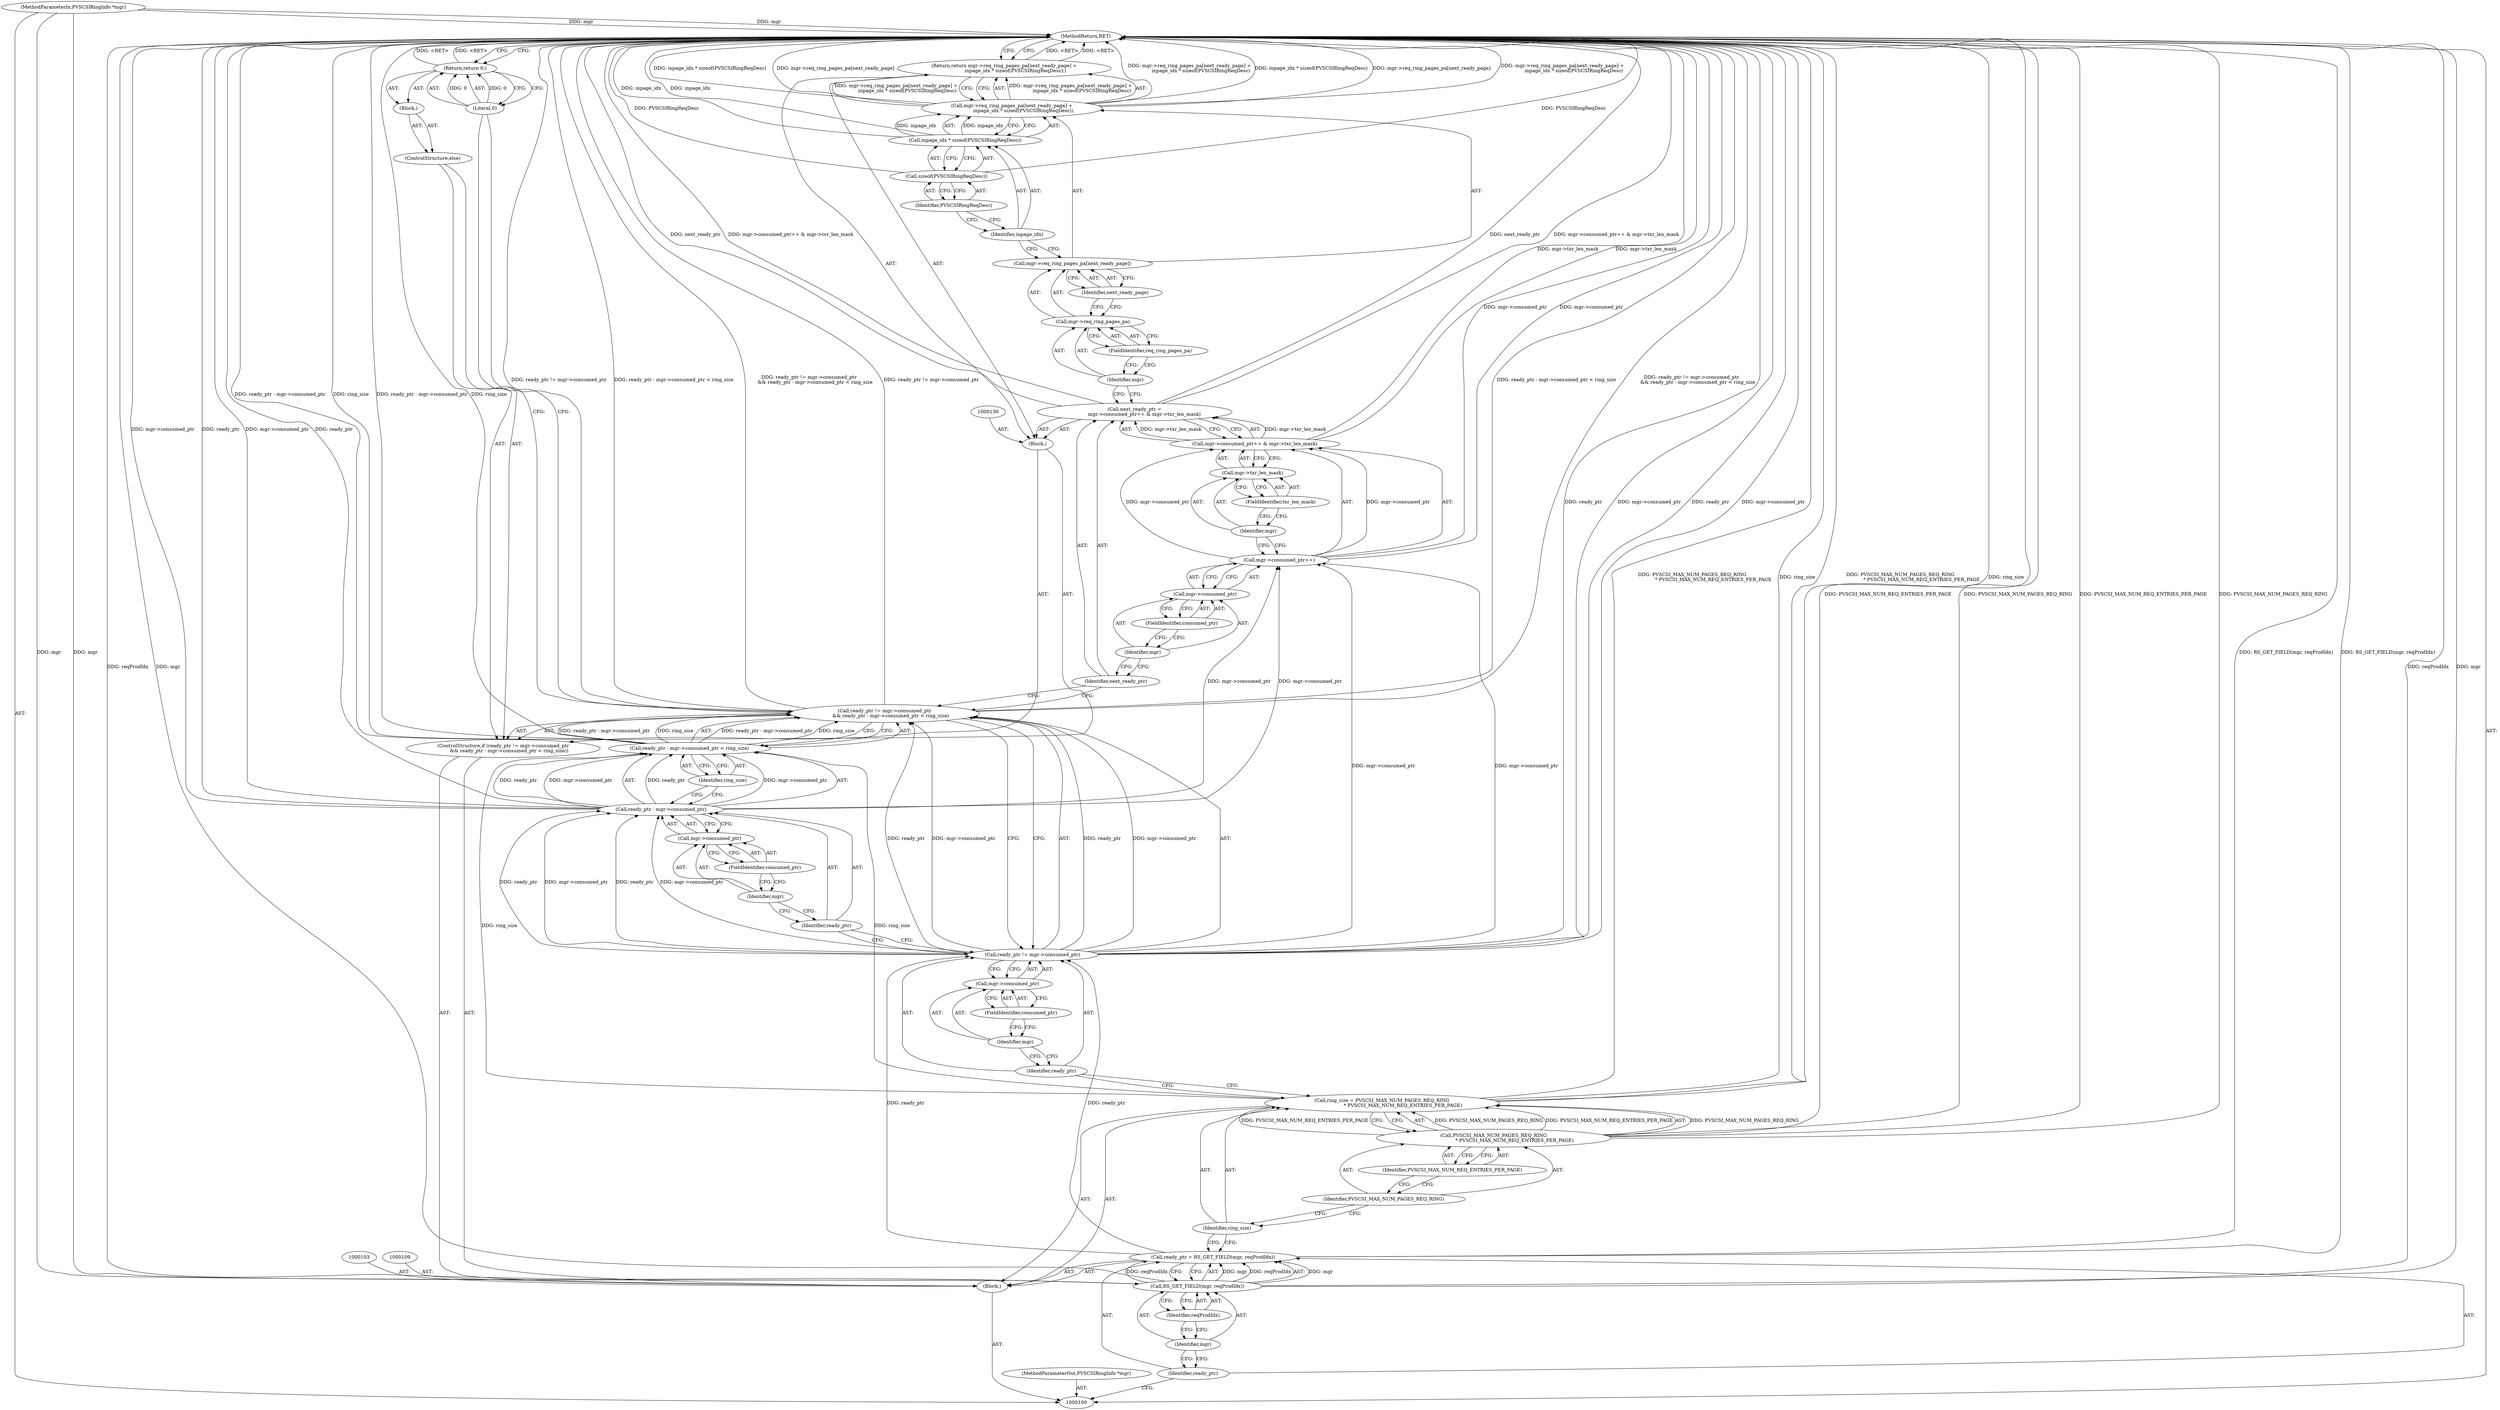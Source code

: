 digraph "0_qemu_d251157ac1928191af851d199a9ff255d330bec9" {
"1000156" [label="(MethodReturn,RET)"];
"1000101" [label="(MethodParameterIn,PVSCSIRingInfo *mgr)"];
"1000226" [label="(MethodParameterOut,PVSCSIRingInfo *mgr)"];
"1000133" [label="(Call,mgr->consumed_ptr++ & mgr->txr_len_mask)"];
"1000134" [label="(Call,mgr->consumed_ptr++)"];
"1000135" [label="(Call,mgr->consumed_ptr)"];
"1000136" [label="(Identifier,mgr)"];
"1000137" [label="(FieldIdentifier,consumed_ptr)"];
"1000138" [label="(Call,mgr->txr_len_mask)"];
"1000139" [label="(Identifier,mgr)"];
"1000140" [label="(FieldIdentifier,txr_len_mask)"];
"1000142" [label="(Call,mgr->req_ring_pages_pa[next_ready_page] +\n               inpage_idx * sizeof(PVSCSIRingReqDesc))"];
"1000143" [label="(Call,mgr->req_ring_pages_pa[next_ready_page])"];
"1000144" [label="(Call,mgr->req_ring_pages_pa)"];
"1000145" [label="(Identifier,mgr)"];
"1000146" [label="(FieldIdentifier,req_ring_pages_pa)"];
"1000147" [label="(Identifier,next_ready_page)"];
"1000141" [label="(Return,return mgr->req_ring_pages_pa[next_ready_page] +\n               inpage_idx * sizeof(PVSCSIRingReqDesc);)"];
"1000148" [label="(Call,inpage_idx * sizeof(PVSCSIRingReqDesc))"];
"1000149" [label="(Identifier,inpage_idx)"];
"1000150" [label="(Call,sizeof(PVSCSIRingReqDesc))"];
"1000151" [label="(Identifier,PVSCSIRingReqDesc)"];
"1000153" [label="(Block,)"];
"1000152" [label="(ControlStructure,else)"];
"1000155" [label="(Literal,0)"];
"1000154" [label="(Return,return 0;)"];
"1000102" [label="(Block,)"];
"1000104" [label="(Call,ready_ptr = RS_GET_FIELD(mgr, reqProdIdx))"];
"1000105" [label="(Identifier,ready_ptr)"];
"1000106" [label="(Call,RS_GET_FIELD(mgr, reqProdIdx))"];
"1000107" [label="(Identifier,mgr)"];
"1000108" [label="(Identifier,reqProdIdx)"];
"1000110" [label="(Call,ring_size = PVSCSI_MAX_NUM_PAGES_REQ_RING\n                            * PVSCSI_MAX_NUM_REQ_ENTRIES_PER_PAGE)"];
"1000111" [label="(Identifier,ring_size)"];
"1000112" [label="(Call,PVSCSI_MAX_NUM_PAGES_REQ_RING\n                            * PVSCSI_MAX_NUM_REQ_ENTRIES_PER_PAGE)"];
"1000113" [label="(Identifier,PVSCSI_MAX_NUM_PAGES_REQ_RING)"];
"1000114" [label="(Identifier,PVSCSI_MAX_NUM_REQ_ENTRIES_PER_PAGE)"];
"1000119" [label="(Call,mgr->consumed_ptr)"];
"1000120" [label="(Identifier,mgr)"];
"1000121" [label="(FieldIdentifier,consumed_ptr)"];
"1000115" [label="(ControlStructure,if (ready_ptr != mgr->consumed_ptr\n        && ready_ptr - mgr->consumed_ptr < ring_size))"];
"1000116" [label="(Call,ready_ptr != mgr->consumed_ptr\n        && ready_ptr - mgr->consumed_ptr < ring_size)"];
"1000117" [label="(Call,ready_ptr != mgr->consumed_ptr)"];
"1000118" [label="(Identifier,ready_ptr)"];
"1000122" [label="(Call,ready_ptr - mgr->consumed_ptr < ring_size)"];
"1000123" [label="(Call,ready_ptr - mgr->consumed_ptr)"];
"1000124" [label="(Identifier,ready_ptr)"];
"1000125" [label="(Call,mgr->consumed_ptr)"];
"1000126" [label="(Identifier,mgr)"];
"1000127" [label="(FieldIdentifier,consumed_ptr)"];
"1000128" [label="(Identifier,ring_size)"];
"1000131" [label="(Call,next_ready_ptr =\n             mgr->consumed_ptr++ & mgr->txr_len_mask)"];
"1000132" [label="(Identifier,next_ready_ptr)"];
"1000129" [label="(Block,)"];
"1000156" -> "1000100"  [label="AST: "];
"1000156" -> "1000141"  [label="CFG: "];
"1000156" -> "1000154"  [label="CFG: "];
"1000141" -> "1000156"  [label="DDG: <RET>"];
"1000116" -> "1000156"  [label="DDG: ready_ptr != mgr->consumed_ptr"];
"1000116" -> "1000156"  [label="DDG: ready_ptr - mgr->consumed_ptr < ring_size"];
"1000116" -> "1000156"  [label="DDG: ready_ptr != mgr->consumed_ptr\n        && ready_ptr - mgr->consumed_ptr < ring_size"];
"1000142" -> "1000156"  [label="DDG: mgr->req_ring_pages_pa[next_ready_page] +\n               inpage_idx * sizeof(PVSCSIRingReqDesc)"];
"1000142" -> "1000156"  [label="DDG: inpage_idx * sizeof(PVSCSIRingReqDesc)"];
"1000142" -> "1000156"  [label="DDG: mgr->req_ring_pages_pa[next_ready_page]"];
"1000123" -> "1000156"  [label="DDG: mgr->consumed_ptr"];
"1000123" -> "1000156"  [label="DDG: ready_ptr"];
"1000106" -> "1000156"  [label="DDG: reqProdIdx"];
"1000106" -> "1000156"  [label="DDG: mgr"];
"1000112" -> "1000156"  [label="DDG: PVSCSI_MAX_NUM_REQ_ENTRIES_PER_PAGE"];
"1000112" -> "1000156"  [label="DDG: PVSCSI_MAX_NUM_PAGES_REQ_RING"];
"1000117" -> "1000156"  [label="DDG: ready_ptr"];
"1000117" -> "1000156"  [label="DDG: mgr->consumed_ptr"];
"1000104" -> "1000156"  [label="DDG: RS_GET_FIELD(mgr, reqProdIdx)"];
"1000150" -> "1000156"  [label="DDG: PVSCSIRingReqDesc"];
"1000122" -> "1000156"  [label="DDG: ready_ptr - mgr->consumed_ptr"];
"1000122" -> "1000156"  [label="DDG: ring_size"];
"1000131" -> "1000156"  [label="DDG: next_ready_ptr"];
"1000131" -> "1000156"  [label="DDG: mgr->consumed_ptr++ & mgr->txr_len_mask"];
"1000148" -> "1000156"  [label="DDG: inpage_idx"];
"1000110" -> "1000156"  [label="DDG: PVSCSI_MAX_NUM_PAGES_REQ_RING\n                            * PVSCSI_MAX_NUM_REQ_ENTRIES_PER_PAGE"];
"1000110" -> "1000156"  [label="DDG: ring_size"];
"1000134" -> "1000156"  [label="DDG: mgr->consumed_ptr"];
"1000101" -> "1000156"  [label="DDG: mgr"];
"1000133" -> "1000156"  [label="DDG: mgr->txr_len_mask"];
"1000154" -> "1000156"  [label="DDG: <RET>"];
"1000101" -> "1000100"  [label="AST: "];
"1000101" -> "1000156"  [label="DDG: mgr"];
"1000101" -> "1000106"  [label="DDG: mgr"];
"1000226" -> "1000100"  [label="AST: "];
"1000133" -> "1000131"  [label="AST: "];
"1000133" -> "1000138"  [label="CFG: "];
"1000134" -> "1000133"  [label="AST: "];
"1000138" -> "1000133"  [label="AST: "];
"1000131" -> "1000133"  [label="CFG: "];
"1000133" -> "1000156"  [label="DDG: mgr->txr_len_mask"];
"1000133" -> "1000131"  [label="DDG: mgr->txr_len_mask"];
"1000134" -> "1000133"  [label="DDG: mgr->consumed_ptr"];
"1000134" -> "1000133"  [label="AST: "];
"1000134" -> "1000135"  [label="CFG: "];
"1000135" -> "1000134"  [label="AST: "];
"1000139" -> "1000134"  [label="CFG: "];
"1000134" -> "1000156"  [label="DDG: mgr->consumed_ptr"];
"1000134" -> "1000133"  [label="DDG: mgr->consumed_ptr"];
"1000123" -> "1000134"  [label="DDG: mgr->consumed_ptr"];
"1000117" -> "1000134"  [label="DDG: mgr->consumed_ptr"];
"1000135" -> "1000134"  [label="AST: "];
"1000135" -> "1000137"  [label="CFG: "];
"1000136" -> "1000135"  [label="AST: "];
"1000137" -> "1000135"  [label="AST: "];
"1000134" -> "1000135"  [label="CFG: "];
"1000136" -> "1000135"  [label="AST: "];
"1000136" -> "1000132"  [label="CFG: "];
"1000137" -> "1000136"  [label="CFG: "];
"1000137" -> "1000135"  [label="AST: "];
"1000137" -> "1000136"  [label="CFG: "];
"1000135" -> "1000137"  [label="CFG: "];
"1000138" -> "1000133"  [label="AST: "];
"1000138" -> "1000140"  [label="CFG: "];
"1000139" -> "1000138"  [label="AST: "];
"1000140" -> "1000138"  [label="AST: "];
"1000133" -> "1000138"  [label="CFG: "];
"1000139" -> "1000138"  [label="AST: "];
"1000139" -> "1000134"  [label="CFG: "];
"1000140" -> "1000139"  [label="CFG: "];
"1000140" -> "1000138"  [label="AST: "];
"1000140" -> "1000139"  [label="CFG: "];
"1000138" -> "1000140"  [label="CFG: "];
"1000142" -> "1000141"  [label="AST: "];
"1000142" -> "1000148"  [label="CFG: "];
"1000143" -> "1000142"  [label="AST: "];
"1000148" -> "1000142"  [label="AST: "];
"1000141" -> "1000142"  [label="CFG: "];
"1000142" -> "1000156"  [label="DDG: mgr->req_ring_pages_pa[next_ready_page] +\n               inpage_idx * sizeof(PVSCSIRingReqDesc)"];
"1000142" -> "1000156"  [label="DDG: inpage_idx * sizeof(PVSCSIRingReqDesc)"];
"1000142" -> "1000156"  [label="DDG: mgr->req_ring_pages_pa[next_ready_page]"];
"1000142" -> "1000141"  [label="DDG: mgr->req_ring_pages_pa[next_ready_page] +\n               inpage_idx * sizeof(PVSCSIRingReqDesc)"];
"1000148" -> "1000142"  [label="DDG: inpage_idx"];
"1000143" -> "1000142"  [label="AST: "];
"1000143" -> "1000147"  [label="CFG: "];
"1000144" -> "1000143"  [label="AST: "];
"1000147" -> "1000143"  [label="AST: "];
"1000149" -> "1000143"  [label="CFG: "];
"1000144" -> "1000143"  [label="AST: "];
"1000144" -> "1000146"  [label="CFG: "];
"1000145" -> "1000144"  [label="AST: "];
"1000146" -> "1000144"  [label="AST: "];
"1000147" -> "1000144"  [label="CFG: "];
"1000145" -> "1000144"  [label="AST: "];
"1000145" -> "1000131"  [label="CFG: "];
"1000146" -> "1000145"  [label="CFG: "];
"1000146" -> "1000144"  [label="AST: "];
"1000146" -> "1000145"  [label="CFG: "];
"1000144" -> "1000146"  [label="CFG: "];
"1000147" -> "1000143"  [label="AST: "];
"1000147" -> "1000144"  [label="CFG: "];
"1000143" -> "1000147"  [label="CFG: "];
"1000141" -> "1000129"  [label="AST: "];
"1000141" -> "1000142"  [label="CFG: "];
"1000142" -> "1000141"  [label="AST: "];
"1000156" -> "1000141"  [label="CFG: "];
"1000141" -> "1000156"  [label="DDG: <RET>"];
"1000142" -> "1000141"  [label="DDG: mgr->req_ring_pages_pa[next_ready_page] +\n               inpage_idx * sizeof(PVSCSIRingReqDesc)"];
"1000148" -> "1000142"  [label="AST: "];
"1000148" -> "1000150"  [label="CFG: "];
"1000149" -> "1000148"  [label="AST: "];
"1000150" -> "1000148"  [label="AST: "];
"1000142" -> "1000148"  [label="CFG: "];
"1000148" -> "1000156"  [label="DDG: inpage_idx"];
"1000148" -> "1000142"  [label="DDG: inpage_idx"];
"1000149" -> "1000148"  [label="AST: "];
"1000149" -> "1000143"  [label="CFG: "];
"1000151" -> "1000149"  [label="CFG: "];
"1000150" -> "1000148"  [label="AST: "];
"1000150" -> "1000151"  [label="CFG: "];
"1000151" -> "1000150"  [label="AST: "];
"1000148" -> "1000150"  [label="CFG: "];
"1000150" -> "1000156"  [label="DDG: PVSCSIRingReqDesc"];
"1000151" -> "1000150"  [label="AST: "];
"1000151" -> "1000149"  [label="CFG: "];
"1000150" -> "1000151"  [label="CFG: "];
"1000153" -> "1000152"  [label="AST: "];
"1000154" -> "1000153"  [label="AST: "];
"1000152" -> "1000115"  [label="AST: "];
"1000153" -> "1000152"  [label="AST: "];
"1000155" -> "1000154"  [label="AST: "];
"1000155" -> "1000116"  [label="CFG: "];
"1000154" -> "1000155"  [label="CFG: "];
"1000155" -> "1000154"  [label="DDG: 0"];
"1000154" -> "1000153"  [label="AST: "];
"1000154" -> "1000155"  [label="CFG: "];
"1000155" -> "1000154"  [label="AST: "];
"1000156" -> "1000154"  [label="CFG: "];
"1000154" -> "1000156"  [label="DDG: <RET>"];
"1000155" -> "1000154"  [label="DDG: 0"];
"1000102" -> "1000100"  [label="AST: "];
"1000103" -> "1000102"  [label="AST: "];
"1000104" -> "1000102"  [label="AST: "];
"1000109" -> "1000102"  [label="AST: "];
"1000110" -> "1000102"  [label="AST: "];
"1000115" -> "1000102"  [label="AST: "];
"1000104" -> "1000102"  [label="AST: "];
"1000104" -> "1000106"  [label="CFG: "];
"1000105" -> "1000104"  [label="AST: "];
"1000106" -> "1000104"  [label="AST: "];
"1000111" -> "1000104"  [label="CFG: "];
"1000104" -> "1000156"  [label="DDG: RS_GET_FIELD(mgr, reqProdIdx)"];
"1000106" -> "1000104"  [label="DDG: mgr"];
"1000106" -> "1000104"  [label="DDG: reqProdIdx"];
"1000104" -> "1000117"  [label="DDG: ready_ptr"];
"1000105" -> "1000104"  [label="AST: "];
"1000105" -> "1000100"  [label="CFG: "];
"1000107" -> "1000105"  [label="CFG: "];
"1000106" -> "1000104"  [label="AST: "];
"1000106" -> "1000108"  [label="CFG: "];
"1000107" -> "1000106"  [label="AST: "];
"1000108" -> "1000106"  [label="AST: "];
"1000104" -> "1000106"  [label="CFG: "];
"1000106" -> "1000156"  [label="DDG: reqProdIdx"];
"1000106" -> "1000156"  [label="DDG: mgr"];
"1000106" -> "1000104"  [label="DDG: mgr"];
"1000106" -> "1000104"  [label="DDG: reqProdIdx"];
"1000101" -> "1000106"  [label="DDG: mgr"];
"1000107" -> "1000106"  [label="AST: "];
"1000107" -> "1000105"  [label="CFG: "];
"1000108" -> "1000107"  [label="CFG: "];
"1000108" -> "1000106"  [label="AST: "];
"1000108" -> "1000107"  [label="CFG: "];
"1000106" -> "1000108"  [label="CFG: "];
"1000110" -> "1000102"  [label="AST: "];
"1000110" -> "1000112"  [label="CFG: "];
"1000111" -> "1000110"  [label="AST: "];
"1000112" -> "1000110"  [label="AST: "];
"1000118" -> "1000110"  [label="CFG: "];
"1000110" -> "1000156"  [label="DDG: PVSCSI_MAX_NUM_PAGES_REQ_RING\n                            * PVSCSI_MAX_NUM_REQ_ENTRIES_PER_PAGE"];
"1000110" -> "1000156"  [label="DDG: ring_size"];
"1000112" -> "1000110"  [label="DDG: PVSCSI_MAX_NUM_PAGES_REQ_RING"];
"1000112" -> "1000110"  [label="DDG: PVSCSI_MAX_NUM_REQ_ENTRIES_PER_PAGE"];
"1000110" -> "1000122"  [label="DDG: ring_size"];
"1000111" -> "1000110"  [label="AST: "];
"1000111" -> "1000104"  [label="CFG: "];
"1000113" -> "1000111"  [label="CFG: "];
"1000112" -> "1000110"  [label="AST: "];
"1000112" -> "1000114"  [label="CFG: "];
"1000113" -> "1000112"  [label="AST: "];
"1000114" -> "1000112"  [label="AST: "];
"1000110" -> "1000112"  [label="CFG: "];
"1000112" -> "1000156"  [label="DDG: PVSCSI_MAX_NUM_REQ_ENTRIES_PER_PAGE"];
"1000112" -> "1000156"  [label="DDG: PVSCSI_MAX_NUM_PAGES_REQ_RING"];
"1000112" -> "1000110"  [label="DDG: PVSCSI_MAX_NUM_PAGES_REQ_RING"];
"1000112" -> "1000110"  [label="DDG: PVSCSI_MAX_NUM_REQ_ENTRIES_PER_PAGE"];
"1000113" -> "1000112"  [label="AST: "];
"1000113" -> "1000111"  [label="CFG: "];
"1000114" -> "1000113"  [label="CFG: "];
"1000114" -> "1000112"  [label="AST: "];
"1000114" -> "1000113"  [label="CFG: "];
"1000112" -> "1000114"  [label="CFG: "];
"1000119" -> "1000117"  [label="AST: "];
"1000119" -> "1000121"  [label="CFG: "];
"1000120" -> "1000119"  [label="AST: "];
"1000121" -> "1000119"  [label="AST: "];
"1000117" -> "1000119"  [label="CFG: "];
"1000120" -> "1000119"  [label="AST: "];
"1000120" -> "1000118"  [label="CFG: "];
"1000121" -> "1000120"  [label="CFG: "];
"1000121" -> "1000119"  [label="AST: "];
"1000121" -> "1000120"  [label="CFG: "];
"1000119" -> "1000121"  [label="CFG: "];
"1000115" -> "1000102"  [label="AST: "];
"1000116" -> "1000115"  [label="AST: "];
"1000129" -> "1000115"  [label="AST: "];
"1000152" -> "1000115"  [label="AST: "];
"1000116" -> "1000115"  [label="AST: "];
"1000116" -> "1000117"  [label="CFG: "];
"1000116" -> "1000122"  [label="CFG: "];
"1000117" -> "1000116"  [label="AST: "];
"1000122" -> "1000116"  [label="AST: "];
"1000132" -> "1000116"  [label="CFG: "];
"1000155" -> "1000116"  [label="CFG: "];
"1000116" -> "1000156"  [label="DDG: ready_ptr != mgr->consumed_ptr"];
"1000116" -> "1000156"  [label="DDG: ready_ptr - mgr->consumed_ptr < ring_size"];
"1000116" -> "1000156"  [label="DDG: ready_ptr != mgr->consumed_ptr\n        && ready_ptr - mgr->consumed_ptr < ring_size"];
"1000117" -> "1000116"  [label="DDG: ready_ptr"];
"1000117" -> "1000116"  [label="DDG: mgr->consumed_ptr"];
"1000122" -> "1000116"  [label="DDG: ready_ptr - mgr->consumed_ptr"];
"1000122" -> "1000116"  [label="DDG: ring_size"];
"1000117" -> "1000116"  [label="AST: "];
"1000117" -> "1000119"  [label="CFG: "];
"1000118" -> "1000117"  [label="AST: "];
"1000119" -> "1000117"  [label="AST: "];
"1000124" -> "1000117"  [label="CFG: "];
"1000116" -> "1000117"  [label="CFG: "];
"1000117" -> "1000156"  [label="DDG: ready_ptr"];
"1000117" -> "1000156"  [label="DDG: mgr->consumed_ptr"];
"1000117" -> "1000116"  [label="DDG: ready_ptr"];
"1000117" -> "1000116"  [label="DDG: mgr->consumed_ptr"];
"1000104" -> "1000117"  [label="DDG: ready_ptr"];
"1000117" -> "1000123"  [label="DDG: ready_ptr"];
"1000117" -> "1000123"  [label="DDG: mgr->consumed_ptr"];
"1000117" -> "1000134"  [label="DDG: mgr->consumed_ptr"];
"1000118" -> "1000117"  [label="AST: "];
"1000118" -> "1000110"  [label="CFG: "];
"1000120" -> "1000118"  [label="CFG: "];
"1000122" -> "1000116"  [label="AST: "];
"1000122" -> "1000128"  [label="CFG: "];
"1000123" -> "1000122"  [label="AST: "];
"1000128" -> "1000122"  [label="AST: "];
"1000116" -> "1000122"  [label="CFG: "];
"1000122" -> "1000156"  [label="DDG: ready_ptr - mgr->consumed_ptr"];
"1000122" -> "1000156"  [label="DDG: ring_size"];
"1000122" -> "1000116"  [label="DDG: ready_ptr - mgr->consumed_ptr"];
"1000122" -> "1000116"  [label="DDG: ring_size"];
"1000123" -> "1000122"  [label="DDG: ready_ptr"];
"1000123" -> "1000122"  [label="DDG: mgr->consumed_ptr"];
"1000110" -> "1000122"  [label="DDG: ring_size"];
"1000123" -> "1000122"  [label="AST: "];
"1000123" -> "1000125"  [label="CFG: "];
"1000124" -> "1000123"  [label="AST: "];
"1000125" -> "1000123"  [label="AST: "];
"1000128" -> "1000123"  [label="CFG: "];
"1000123" -> "1000156"  [label="DDG: mgr->consumed_ptr"];
"1000123" -> "1000156"  [label="DDG: ready_ptr"];
"1000123" -> "1000122"  [label="DDG: ready_ptr"];
"1000123" -> "1000122"  [label="DDG: mgr->consumed_ptr"];
"1000117" -> "1000123"  [label="DDG: ready_ptr"];
"1000117" -> "1000123"  [label="DDG: mgr->consumed_ptr"];
"1000123" -> "1000134"  [label="DDG: mgr->consumed_ptr"];
"1000124" -> "1000123"  [label="AST: "];
"1000124" -> "1000117"  [label="CFG: "];
"1000126" -> "1000124"  [label="CFG: "];
"1000125" -> "1000123"  [label="AST: "];
"1000125" -> "1000127"  [label="CFG: "];
"1000126" -> "1000125"  [label="AST: "];
"1000127" -> "1000125"  [label="AST: "];
"1000123" -> "1000125"  [label="CFG: "];
"1000126" -> "1000125"  [label="AST: "];
"1000126" -> "1000124"  [label="CFG: "];
"1000127" -> "1000126"  [label="CFG: "];
"1000127" -> "1000125"  [label="AST: "];
"1000127" -> "1000126"  [label="CFG: "];
"1000125" -> "1000127"  [label="CFG: "];
"1000128" -> "1000122"  [label="AST: "];
"1000128" -> "1000123"  [label="CFG: "];
"1000122" -> "1000128"  [label="CFG: "];
"1000131" -> "1000129"  [label="AST: "];
"1000131" -> "1000133"  [label="CFG: "];
"1000132" -> "1000131"  [label="AST: "];
"1000133" -> "1000131"  [label="AST: "];
"1000145" -> "1000131"  [label="CFG: "];
"1000131" -> "1000156"  [label="DDG: next_ready_ptr"];
"1000131" -> "1000156"  [label="DDG: mgr->consumed_ptr++ & mgr->txr_len_mask"];
"1000133" -> "1000131"  [label="DDG: mgr->txr_len_mask"];
"1000132" -> "1000131"  [label="AST: "];
"1000132" -> "1000116"  [label="CFG: "];
"1000136" -> "1000132"  [label="CFG: "];
"1000129" -> "1000115"  [label="AST: "];
"1000130" -> "1000129"  [label="AST: "];
"1000131" -> "1000129"  [label="AST: "];
"1000141" -> "1000129"  [label="AST: "];
}
